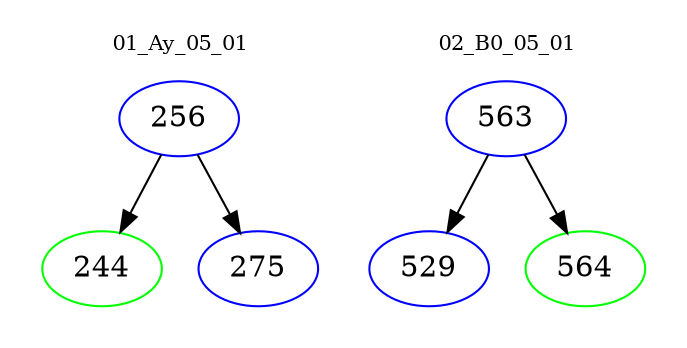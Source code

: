 digraph{
subgraph cluster_0 {
color = white
label = "01_Ay_05_01";
fontsize=10;
T0_256 [label="256", color="blue"]
T0_256 -> T0_244 [color="black"]
T0_244 [label="244", color="green"]
T0_256 -> T0_275 [color="black"]
T0_275 [label="275", color="blue"]
}
subgraph cluster_1 {
color = white
label = "02_B0_05_01";
fontsize=10;
T1_563 [label="563", color="blue"]
T1_563 -> T1_529 [color="black"]
T1_529 [label="529", color="blue"]
T1_563 -> T1_564 [color="black"]
T1_564 [label="564", color="green"]
}
}
